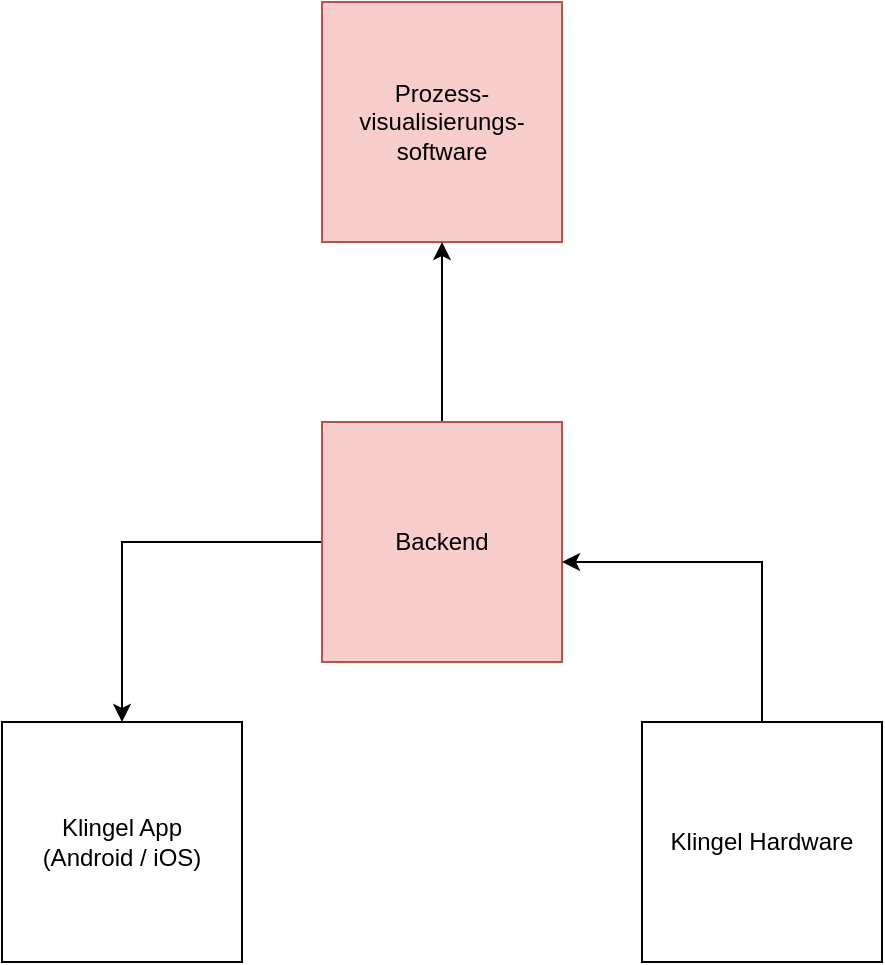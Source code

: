 <mxfile version="20.2.3" type="device"><diagram id="23iRSUPoRavnBvh4doch" name="Page-1"><mxGraphModel dx="1303" dy="885" grid="1" gridSize="10" guides="1" tooltips="1" connect="1" arrows="1" fold="1" page="1" pageScale="1" pageWidth="827" pageHeight="1169" math="0" shadow="0"><root><mxCell id="0"/><mxCell id="1" parent="0"/><mxCell id="HV3JR6Cry3ieAKPvpqdZ-1" value="Klingel App&lt;br&gt;(Android / iOS)" style="whiteSpace=wrap;html=1;aspect=fixed;" vertex="1" parent="1"><mxGeometry x="200" y="480" width="120" height="120" as="geometry"/></mxCell><mxCell id="HV3JR6Cry3ieAKPvpqdZ-2" value="Prozess-visualisierungs-software" style="whiteSpace=wrap;html=1;aspect=fixed;fillColor=#f8cecc;strokeColor=#b85450;" vertex="1" parent="1"><mxGeometry x="360" y="120" width="120" height="120" as="geometry"/></mxCell><mxCell id="HV3JR6Cry3ieAKPvpqdZ-4" style="edgeStyle=orthogonalEdgeStyle;rounded=0;orthogonalLoop=1;jettySize=auto;html=1;" edge="1" parent="1" source="HV3JR6Cry3ieAKPvpqdZ-3" target="HV3JR6Cry3ieAKPvpqdZ-2"><mxGeometry relative="1" as="geometry"/></mxCell><mxCell id="HV3JR6Cry3ieAKPvpqdZ-5" style="edgeStyle=orthogonalEdgeStyle;rounded=0;orthogonalLoop=1;jettySize=auto;html=1;" edge="1" parent="1" source="HV3JR6Cry3ieAKPvpqdZ-3" target="HV3JR6Cry3ieAKPvpqdZ-1"><mxGeometry relative="1" as="geometry"/></mxCell><mxCell id="HV3JR6Cry3ieAKPvpqdZ-3" value="Backend" style="whiteSpace=wrap;html=1;aspect=fixed;fillColor=#f8cecc;strokeColor=#b85450;" vertex="1" parent="1"><mxGeometry x="360" y="330" width="120" height="120" as="geometry"/></mxCell><mxCell id="HV3JR6Cry3ieAKPvpqdZ-7" value="" style="edgeStyle=orthogonalEdgeStyle;rounded=0;orthogonalLoop=1;jettySize=auto;html=1;" edge="1" parent="1" source="HV3JR6Cry3ieAKPvpqdZ-6" target="HV3JR6Cry3ieAKPvpqdZ-3"><mxGeometry relative="1" as="geometry"><Array as="points"><mxPoint x="580" y="400"/></Array></mxGeometry></mxCell><mxCell id="HV3JR6Cry3ieAKPvpqdZ-6" value="Klingel Hardware" style="whiteSpace=wrap;html=1;aspect=fixed;" vertex="1" parent="1"><mxGeometry x="520" y="480" width="120" height="120" as="geometry"/></mxCell></root></mxGraphModel></diagram></mxfile>